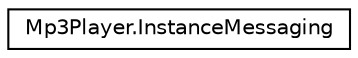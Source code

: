 digraph "Graphical Class Hierarchy"
{
  edge [fontname="Helvetica",fontsize="10",labelfontname="Helvetica",labelfontsize="10"];
  node [fontname="Helvetica",fontsize="10",shape=record];
  rankdir="LR";
  Node0 [label="Mp3Player.InstanceMessaging",height=0.2,width=0.4,color="black", fillcolor="white", style="filled",URL="$class_mp3_player_1_1_instance_messaging.html",tooltip="Class provide interop services to send and recive messages from instances of an application Aniket Sa..."];
}
